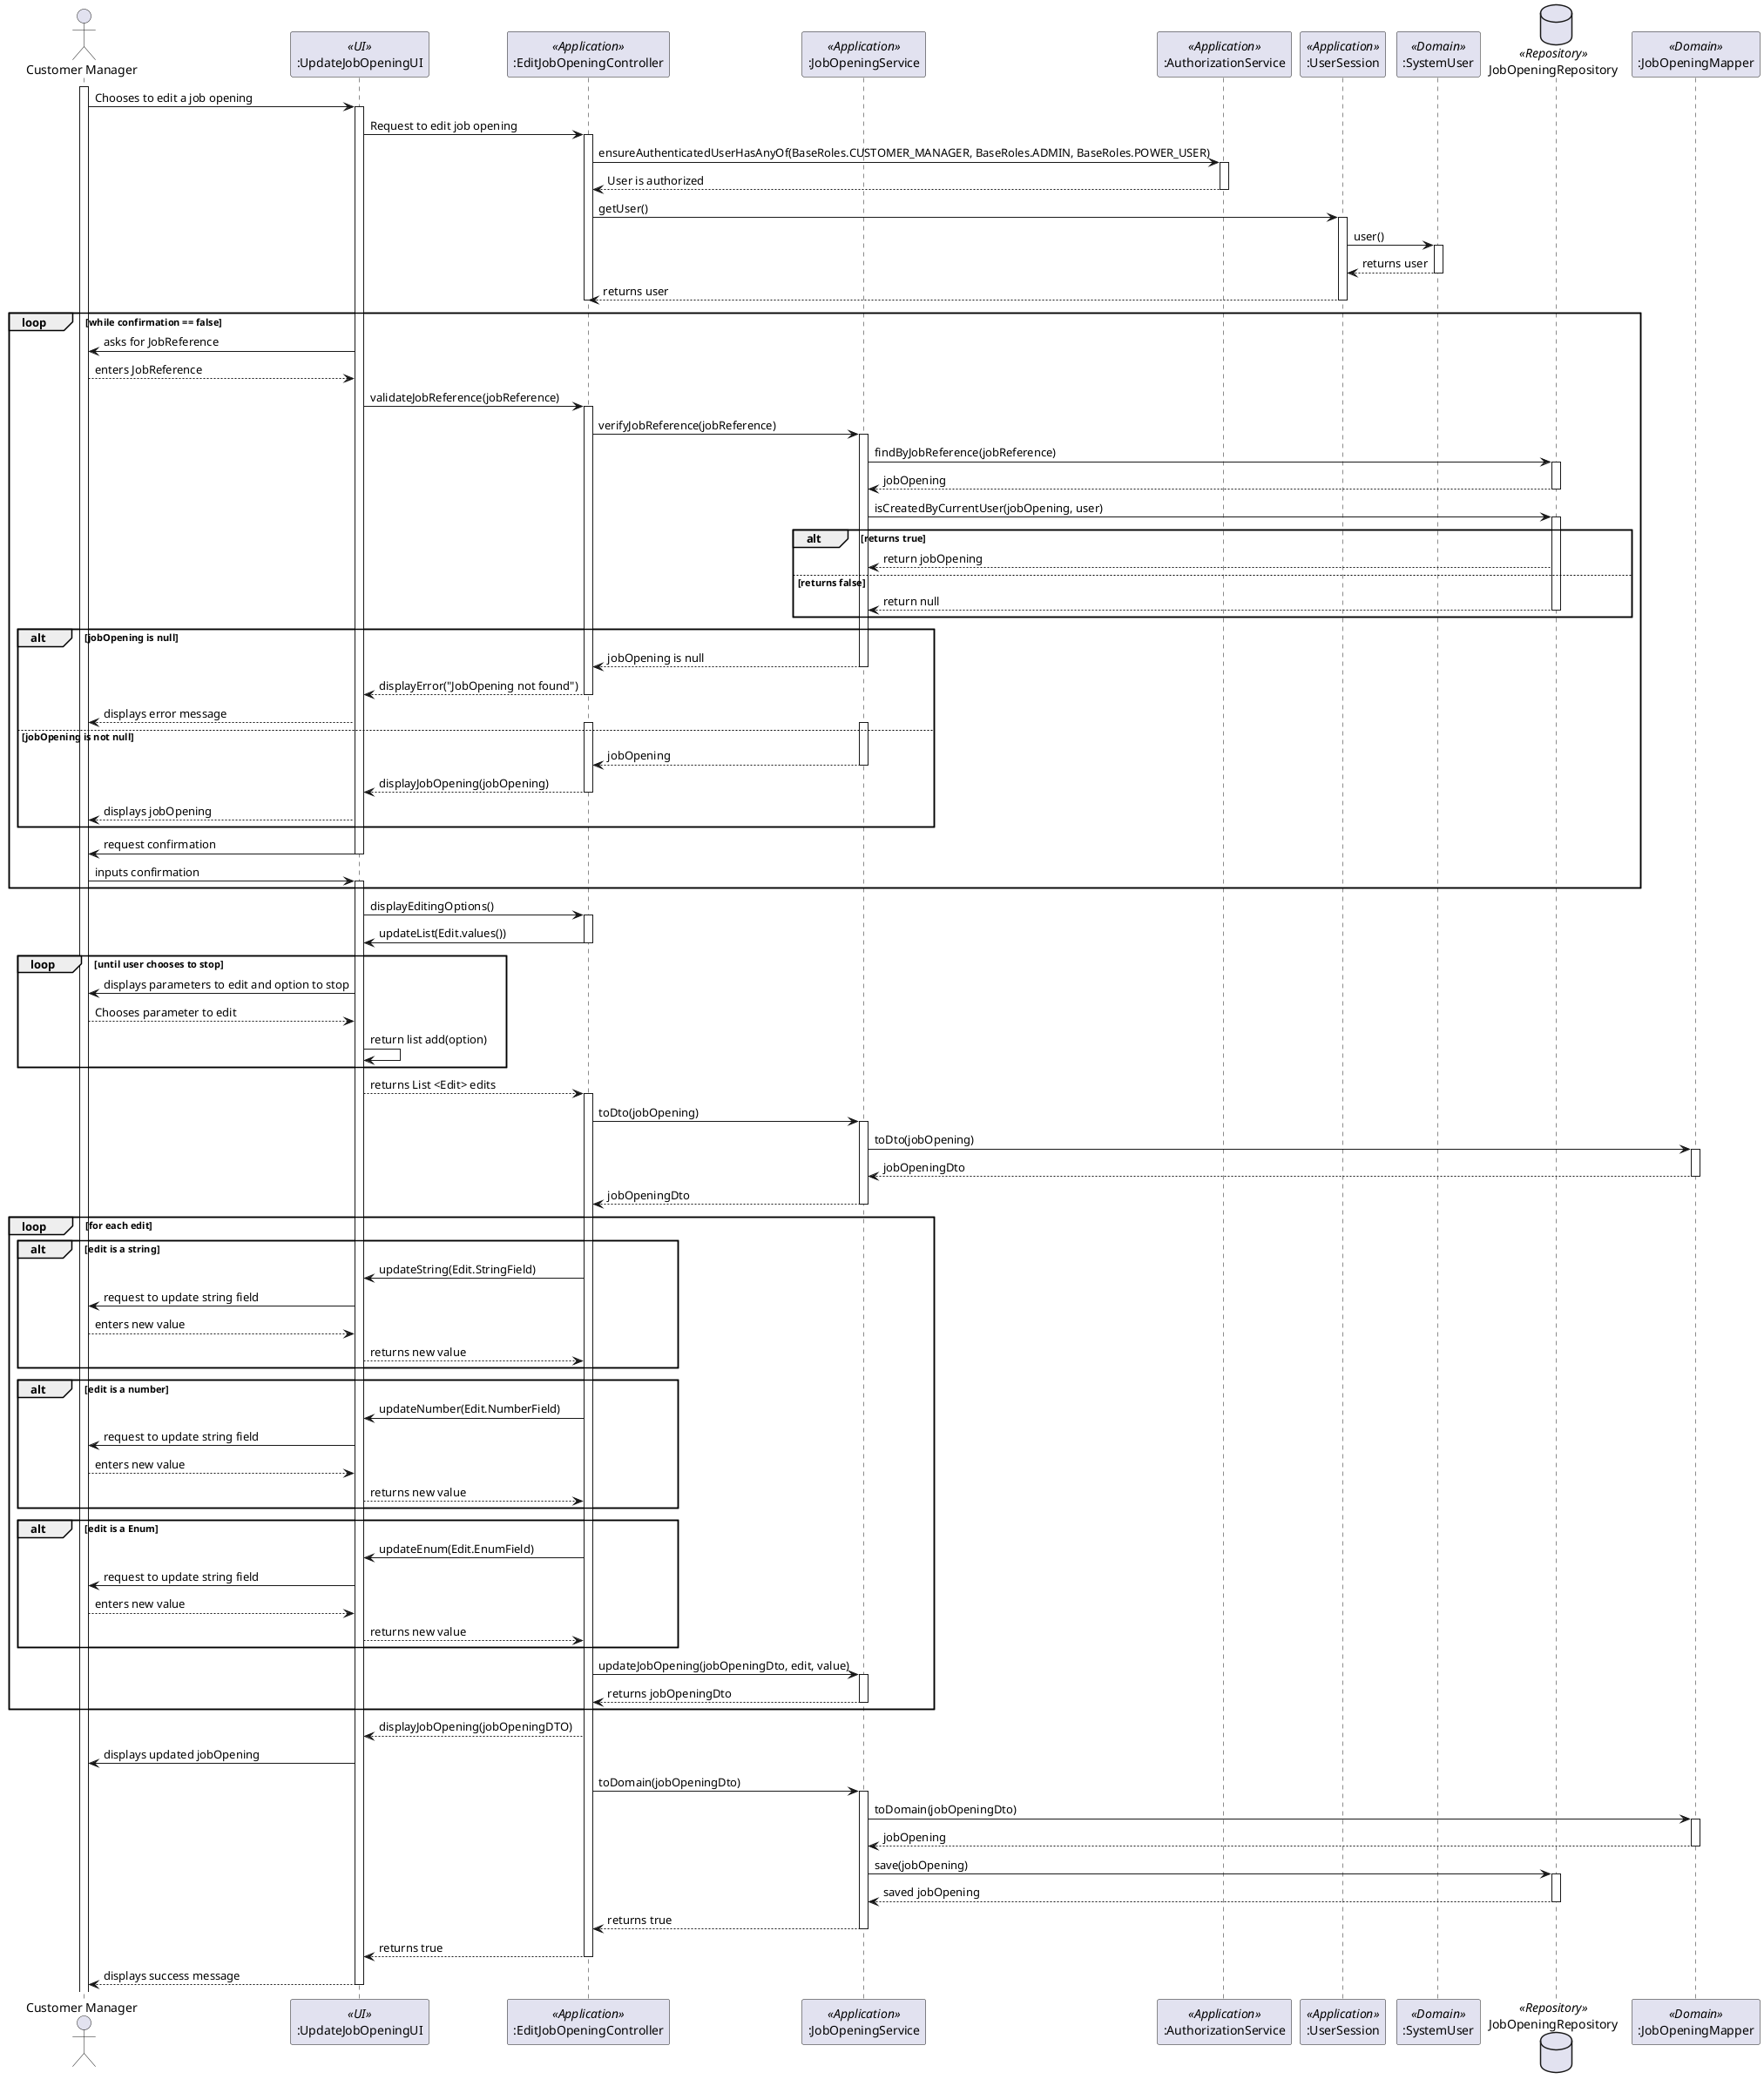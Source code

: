 @startuml
Actor "Customer Manager" as User
participant ":UpdateJobOpeningUI" as UI <<UI>>
participant ":EditJobOpeningController" as Controller <<Application>>
participant ":JobOpeningService" as JobOpeningService <<Application>>

participant ":AuthorizationService" as Auth <<Application>>
participant ":UserSession" as UserSession <<Application>>
participant ":SystemUser" as SystemUser <<Domain>>
database "JobOpeningRepository" as jobrepo <<Repository>>
participant ":JobOpeningMapper" as JobOpeningMapper <<Domain>>


activate User

User -> UI: Chooses to edit a job opening
activate UI

UI -> Controller : Request to edit job opening
activate Controller

Controller -> Auth : ensureAuthenticatedUserHasAnyOf(BaseRoles.CUSTOMER_MANAGER, BaseRoles.ADMIN, BaseRoles.POWER_USER)
activate Auth

Auth --> Controller : User is authorized
deactivate Auth

Controller -> UserSession : getUser()
activate UserSession
UserSession -> SystemUser: user()
activate SystemUser
SystemUser --> UserSession: returns user
deactivate SystemUser
UserSession --> Controller: returns user
deactivate UserSession
deactivate Controller
loop while confirmation == false

UI -> User: asks for JobReference
User --> UI: enters JobReference

UI -> Controller : validateJobReference(jobReference)
activate Controller
Controller -> JobOpeningService: verifyJobReference(jobReference)
activate JobOpeningService
JobOpeningService -> jobrepo: findByJobReference(jobReference)
activate jobrepo
jobrepo --> JobOpeningService: jobOpening
deactivate jobrepo
JobOpeningService -> jobrepo: isCreatedByCurrentUser(jobOpening, user)
activate jobrepo
alt returns true
jobrepo --> JobOpeningService: return jobOpening

else returns false
jobrepo --> JobOpeningService: return null
deactivate jobrepo
end
alt jobOpening is null
JobOpeningService --> Controller: jobOpening is null
deactivate JobOpeningService
Controller --> UI: displayError("JobOpening not found")
deactivate Controller
UI --> User: displays error message
else jobOpening is not null
activate JobOpeningService
activate Controller
JobOpeningService --> Controller: jobOpening
deactivate JobOpeningService

Controller --> UI: displayJobOpening(jobOpening)
deactivate Controller
UI --> User: displays jobOpening
end
UI -> User: request confirmation
deactivate UI
User -> UI: inputs confirmation
activate UI
end
UI -> Controller: displayEditingOptions()
activate Controller

Controller -> UI : updateList(Edit.values())
deactivate Controller
loop until user chooses to stop
UI -> User : displays parameters to edit and option to stop
User --> UI : Chooses parameter to edit
UI -> UI: return list add(option)
end
UI --> Controller : returns List <Edit> edits
activate Controller

Controller -> JobOpeningService : toDto(jobOpening)
activate JobOpeningService

 JobOpeningService -> JobOpeningMapper: toDto(jobOpening)
 activate JobOpeningMapper

 JobOpeningMapper --> JobOpeningService: jobOpeningDto
 deactivate JobOpeningMapper

 JobOpeningService --> Controller: jobOpeningDto
  deactivate JobOpeningService

loop for each edit

alt edit is a string
Controller -> UI : updateString(Edit.StringField)
UI -> User : request to update string field
User --> UI : enters new value
UI --> Controller : returns new value
end

alt edit is a number
Controller -> UI : updateNumber(Edit.NumberField)
UI -> User : request to update string field
User --> UI : enters new value
UI --> Controller : returns new value
end

alt edit is a Enum
Controller -> UI : updateEnum(Edit.EnumField)
UI -> User : request to update string field
User --> UI : enters new value
UI --> Controller : returns new value
end

Controller -> JobOpeningService : updateJobOpening(jobOpeningDto, edit, value)
activate JobOpeningService

JobOpeningService --> Controller : returns jobOpeningDto
deactivate JobOpeningService
end

Controller --> UI : displayJobOpening(jobOpeningDTO)

UI -> User : displays updated jobOpening

Controller -> JobOpeningService : toDomain(jobOpeningDto)
activate JobOpeningService

JobOpeningService -> JobOpeningMapper: toDomain(jobOpeningDto)
activate JobOpeningMapper

 JobOpeningMapper --> JobOpeningService: jobOpening
deactivate JobOpeningMapper

 JobOpeningService -> jobrepo: save(jobOpening)
 activate jobrepo
 jobrepo --> JobOpeningService: saved jobOpening
deactivate jobrepo
JobOpeningService --> Controller: returns true
deactivate JobOpeningService
Controller --> UI : returns true
deactivate Controller
UI --> User : displays success message
deactivate UI
@enduml